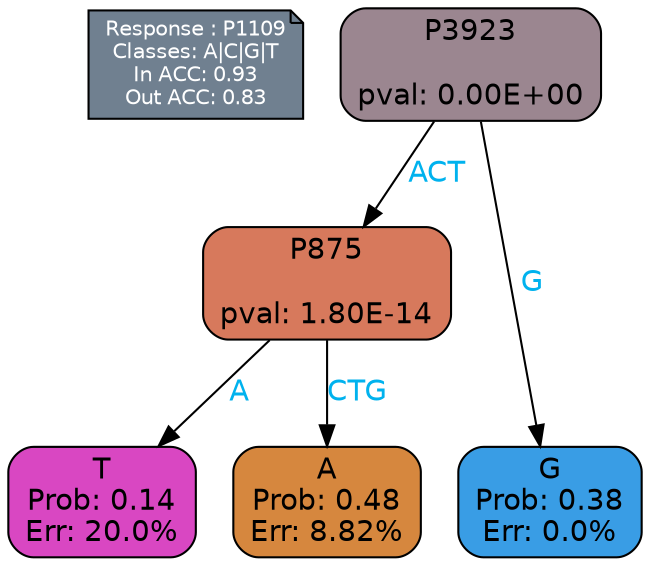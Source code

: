 digraph Tree {
node [shape=box, style="filled, rounded", color="black", fontname=helvetica] ;
graph [ranksep=equally, splines=polylines, bgcolor=transparent, dpi=600] ;
edge [fontname=helvetica] ;
LEGEND [label="Response : P1109
Classes: A|C|G|T
In ACC: 0.93
Out ACC: 0.83
",shape=note,align=left,style=filled,fillcolor="slategray",fontcolor="white",fontsize=10];1 [label="P3923

pval: 0.00E+00", fillcolor="#9b8690"] ;
2 [label="P875

pval: 1.80E-14", fillcolor="#d7795c"] ;
3 [label="T
Prob: 0.14
Err: 20.0%", fillcolor="#d947c2"] ;
4 [label="A
Prob: 0.48
Err: 8.82%", fillcolor="#d6873e"] ;
5 [label="G
Prob: 0.38
Err: 0.0%", fillcolor="#399de5"] ;
1 -> 2 [label="ACT",fontcolor=deepskyblue2] ;
1 -> 5 [label="G",fontcolor=deepskyblue2] ;
2 -> 3 [label="A",fontcolor=deepskyblue2] ;
2 -> 4 [label="CTG",fontcolor=deepskyblue2] ;
{rank = same; 3;4;5;}{rank = same; LEGEND;1;}}